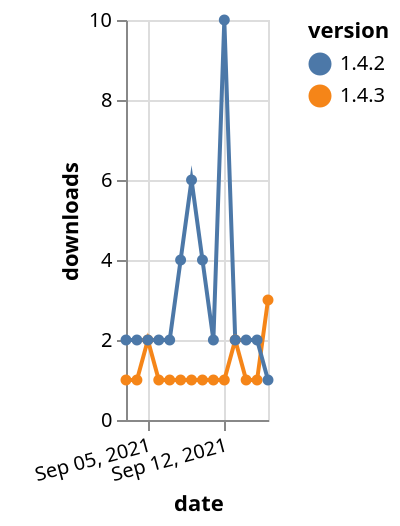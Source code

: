 {"$schema": "https://vega.github.io/schema/vega-lite/v5.json", "description": "A simple bar chart with embedded data.", "data": {"values": [{"date": "2021-09-03", "total": 372, "delta": 1, "version": "1.4.3"}, {"date": "2021-09-04", "total": 373, "delta": 1, "version": "1.4.3"}, {"date": "2021-09-05", "total": 375, "delta": 2, "version": "1.4.3"}, {"date": "2021-09-06", "total": 376, "delta": 1, "version": "1.4.3"}, {"date": "2021-09-07", "total": 377, "delta": 1, "version": "1.4.3"}, {"date": "2021-09-08", "total": 378, "delta": 1, "version": "1.4.3"}, {"date": "2021-09-09", "total": 379, "delta": 1, "version": "1.4.3"}, {"date": "2021-09-10", "total": 380, "delta": 1, "version": "1.4.3"}, {"date": "2021-09-11", "total": 381, "delta": 1, "version": "1.4.3"}, {"date": "2021-09-12", "total": 382, "delta": 1, "version": "1.4.3"}, {"date": "2021-09-13", "total": 384, "delta": 2, "version": "1.4.3"}, {"date": "2021-09-14", "total": 385, "delta": 1, "version": "1.4.3"}, {"date": "2021-09-15", "total": 386, "delta": 1, "version": "1.4.3"}, {"date": "2021-09-16", "total": 389, "delta": 3, "version": "1.4.3"}, {"date": "2021-09-03", "total": 4504, "delta": 2, "version": "1.4.2"}, {"date": "2021-09-04", "total": 4506, "delta": 2, "version": "1.4.2"}, {"date": "2021-09-05", "total": 4508, "delta": 2, "version": "1.4.2"}, {"date": "2021-09-06", "total": 4510, "delta": 2, "version": "1.4.2"}, {"date": "2021-09-07", "total": 4512, "delta": 2, "version": "1.4.2"}, {"date": "2021-09-08", "total": 4516, "delta": 4, "version": "1.4.2"}, {"date": "2021-09-09", "total": 4522, "delta": 6, "version": "1.4.2"}, {"date": "2021-09-10", "total": 4526, "delta": 4, "version": "1.4.2"}, {"date": "2021-09-11", "total": 4528, "delta": 2, "version": "1.4.2"}, {"date": "2021-09-12", "total": 4538, "delta": 10, "version": "1.4.2"}, {"date": "2021-09-13", "total": 4540, "delta": 2, "version": "1.4.2"}, {"date": "2021-09-14", "total": 4542, "delta": 2, "version": "1.4.2"}, {"date": "2021-09-15", "total": 4544, "delta": 2, "version": "1.4.2"}, {"date": "2021-09-16", "total": 4545, "delta": 1, "version": "1.4.2"}]}, "width": "container", "mark": {"type": "line", "point": {"filled": true}}, "encoding": {"x": {"field": "date", "type": "temporal", "timeUnit": "yearmonthdate", "title": "date", "axis": {"labelAngle": -15}}, "y": {"field": "delta", "type": "quantitative", "title": "downloads"}, "color": {"field": "version", "type": "nominal"}, "tooltip": {"field": "delta"}}}